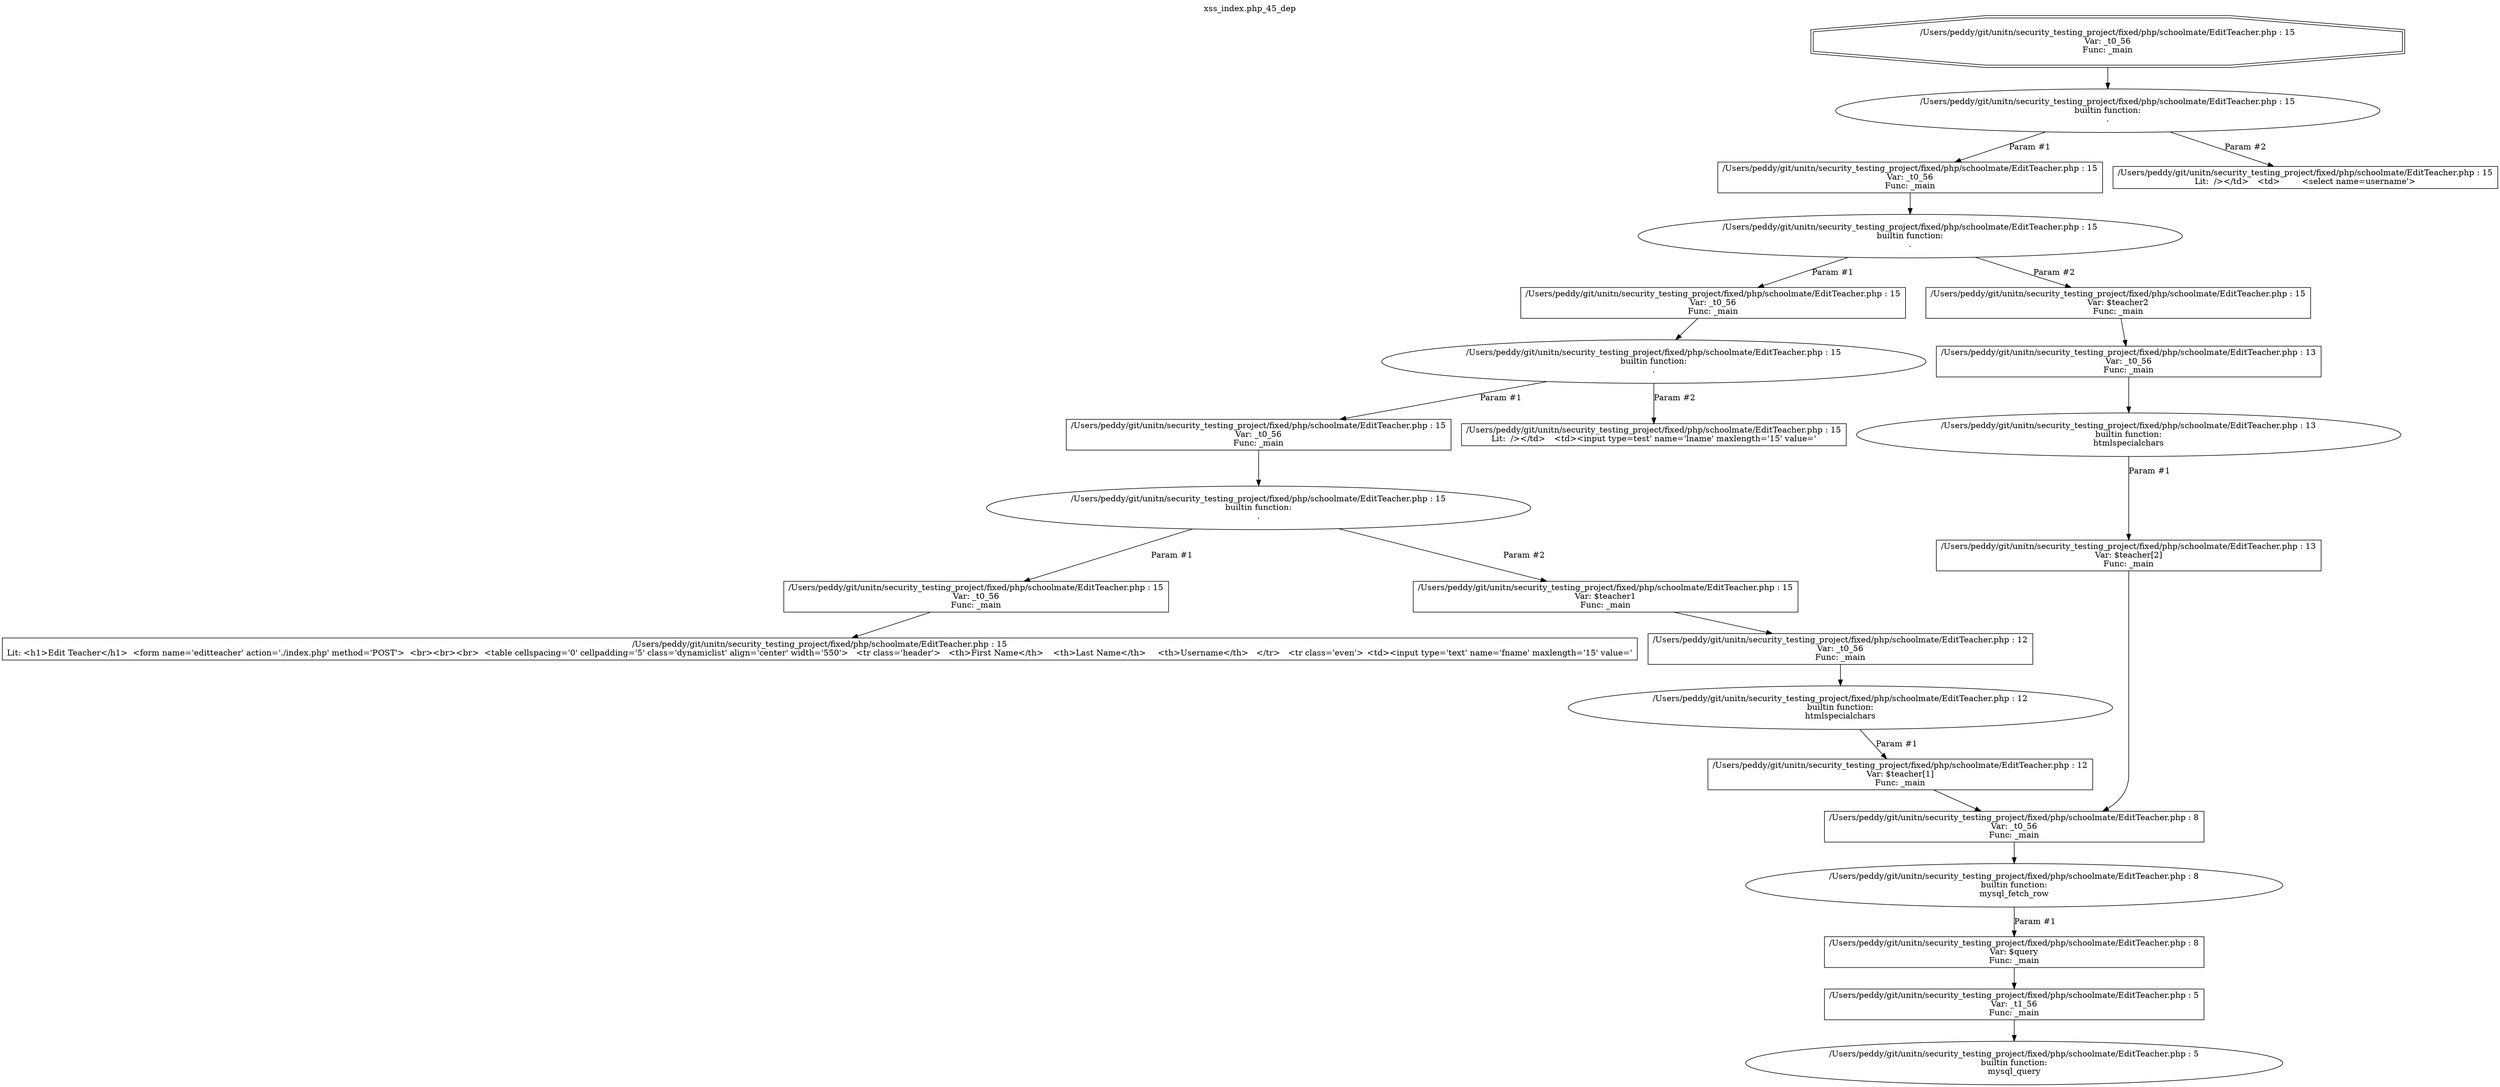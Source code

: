 digraph cfg {
  label="xss_index.php_45_dep";
  labelloc=t;
  n1 [shape=doubleoctagon, label="/Users/peddy/git/unitn/security_testing_project/fixed/php/schoolmate/EditTeacher.php : 15\nVar: _t0_56\nFunc: _main\n"];
  n2 [shape=ellipse, label="/Users/peddy/git/unitn/security_testing_project/fixed/php/schoolmate/EditTeacher.php : 15\nbuiltin function:\n.\n"];
  n3 [shape=box, label="/Users/peddy/git/unitn/security_testing_project/fixed/php/schoolmate/EditTeacher.php : 15\nVar: _t0_56\nFunc: _main\n"];
  n4 [shape=ellipse, label="/Users/peddy/git/unitn/security_testing_project/fixed/php/schoolmate/EditTeacher.php : 15\nbuiltin function:\n.\n"];
  n5 [shape=box, label="/Users/peddy/git/unitn/security_testing_project/fixed/php/schoolmate/EditTeacher.php : 15\nVar: _t0_56\nFunc: _main\n"];
  n6 [shape=ellipse, label="/Users/peddy/git/unitn/security_testing_project/fixed/php/schoolmate/EditTeacher.php : 15\nbuiltin function:\n.\n"];
  n7 [shape=box, label="/Users/peddy/git/unitn/security_testing_project/fixed/php/schoolmate/EditTeacher.php : 15\nVar: _t0_56\nFunc: _main\n"];
  n8 [shape=ellipse, label="/Users/peddy/git/unitn/security_testing_project/fixed/php/schoolmate/EditTeacher.php : 15\nbuiltin function:\n.\n"];
  n9 [shape=box, label="/Users/peddy/git/unitn/security_testing_project/fixed/php/schoolmate/EditTeacher.php : 15\nVar: _t0_56\nFunc: _main\n"];
  n10 [shape=box, label="/Users/peddy/git/unitn/security_testing_project/fixed/php/schoolmate/EditTeacher.php : 15\nLit: <h1>Edit Teacher</h1>  <form name='editteacher' action='./index.php' method='POST'>  <br><br><br>  <table cellspacing='0' cellpadding='5' class='dynamiclist' align='center' width='550'>   <tr class='header'>	<th>First Name</th>	<th>Last Name</th>	<th>Username</th>   </tr>   <tr class='even'>	<td><input type='text' name='fname' maxlength='15' value='\n"];
  n11 [shape=box, label="/Users/peddy/git/unitn/security_testing_project/fixed/php/schoolmate/EditTeacher.php : 15\nVar: $teacher1\nFunc: _main\n"];
  n12 [shape=box, label="/Users/peddy/git/unitn/security_testing_project/fixed/php/schoolmate/EditTeacher.php : 12\nVar: _t0_56\nFunc: _main\n"];
  n13 [shape=ellipse, label="/Users/peddy/git/unitn/security_testing_project/fixed/php/schoolmate/EditTeacher.php : 12\nbuiltin function:\nhtmlspecialchars\n"];
  n14 [shape=box, label="/Users/peddy/git/unitn/security_testing_project/fixed/php/schoolmate/EditTeacher.php : 12\nVar: $teacher[1]\nFunc: _main\n"];
  n15 [shape=box, label="/Users/peddy/git/unitn/security_testing_project/fixed/php/schoolmate/EditTeacher.php : 8\nVar: _t0_56\nFunc: _main\n"];
  n16 [shape=ellipse, label="/Users/peddy/git/unitn/security_testing_project/fixed/php/schoolmate/EditTeacher.php : 8\nbuiltin function:\nmysql_fetch_row\n"];
  n17 [shape=box, label="/Users/peddy/git/unitn/security_testing_project/fixed/php/schoolmate/EditTeacher.php : 8\nVar: $query\nFunc: _main\n"];
  n18 [shape=box, label="/Users/peddy/git/unitn/security_testing_project/fixed/php/schoolmate/EditTeacher.php : 5\nVar: _t1_56\nFunc: _main\n"];
  n19 [shape=ellipse, label="/Users/peddy/git/unitn/security_testing_project/fixed/php/schoolmate/EditTeacher.php : 5\nbuiltin function:\nmysql_query\n"];
  n20 [shape=box, label="/Users/peddy/git/unitn/security_testing_project/fixed/php/schoolmate/EditTeacher.php : 15\nLit:  /></td>	<td><input type=test' name='lname' maxlength='15' value='\n"];
  n21 [shape=box, label="/Users/peddy/git/unitn/security_testing_project/fixed/php/schoolmate/EditTeacher.php : 15\nVar: $teacher2\nFunc: _main\n"];
  n22 [shape=box, label="/Users/peddy/git/unitn/security_testing_project/fixed/php/schoolmate/EditTeacher.php : 13\nVar: _t0_56\nFunc: _main\n"];
  n23 [shape=ellipse, label="/Users/peddy/git/unitn/security_testing_project/fixed/php/schoolmate/EditTeacher.php : 13\nbuiltin function:\nhtmlspecialchars\n"];
  n24 [shape=box, label="/Users/peddy/git/unitn/security_testing_project/fixed/php/schoolmate/EditTeacher.php : 13\nVar: $teacher[2]\nFunc: _main\n"];
  n25 [shape=box, label="/Users/peddy/git/unitn/security_testing_project/fixed/php/schoolmate/EditTeacher.php : 15\nLit:  /></td>	<td>	 <select name=username'>\n"];
  n1 -> n2;
  n3 -> n4;
  n5 -> n6;
  n7 -> n8;
  n9 -> n10;
  n8 -> n9[label="Param #1"];
  n8 -> n11[label="Param #2"];
  n12 -> n13;
  n15 -> n16;
  n18 -> n19;
  n17 -> n18;
  n16 -> n17[label="Param #1"];
  n14 -> n15;
  n13 -> n14[label="Param #1"];
  n11 -> n12;
  n6 -> n7[label="Param #1"];
  n6 -> n20[label="Param #2"];
  n4 -> n5[label="Param #1"];
  n4 -> n21[label="Param #2"];
  n22 -> n23;
  n24 -> n15;
  n23 -> n24[label="Param #1"];
  n21 -> n22;
  n2 -> n3[label="Param #1"];
  n2 -> n25[label="Param #2"];
}

